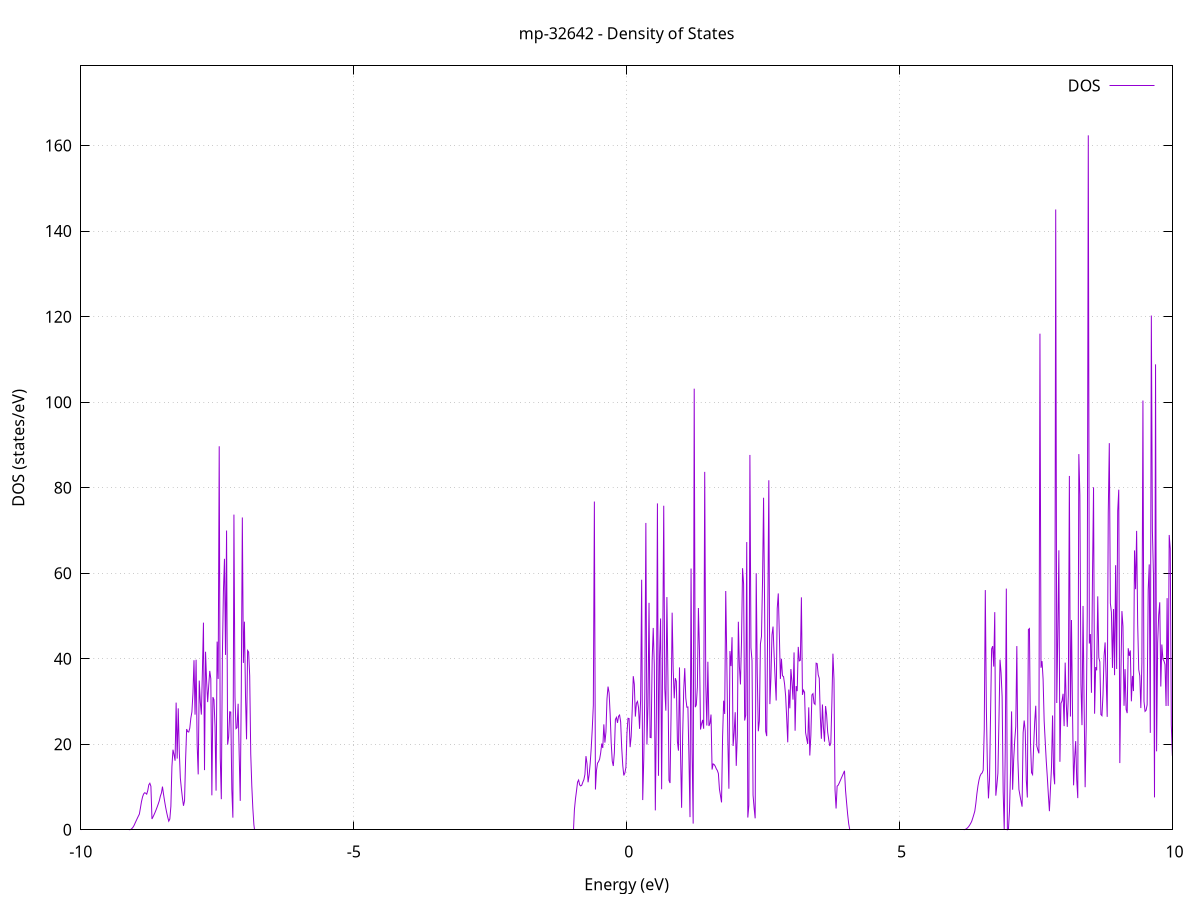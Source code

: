 set title 'mp-32642 - Density of States'
set xlabel 'Energy (eV)'
set ylabel 'DOS (states/eV)'
set grid
set xrange [-10:10]
set yrange [0:178.638]
set xzeroaxis lt -1
set terminal png size 800,600
set output 'mp-32642_dos_gnuplot.png'
plot '-' using 1:2 with lines title 'DOS'
-23.982300 0.000000
-23.963000 0.000000
-23.943800 0.000000
-23.924500 0.000000
-23.905300 0.000000
-23.886000 0.000000
-23.866800 0.000000
-23.847500 0.000000
-23.828300 0.000000
-23.809000 0.000000
-23.789800 0.000000
-23.770500 0.000000
-23.751300 0.000000
-23.732000 0.000000
-23.712800 0.000000
-23.693500 0.000000
-23.674300 0.000000
-23.655000 0.000000
-23.635800 0.000000
-23.616500 0.000000
-23.597300 0.000000
-23.578000 0.000000
-23.558800 0.000000
-23.539500 0.000000
-23.520200 0.000000
-23.501000 0.000000
-23.481700 0.000000
-23.462500 0.000000
-23.443200 0.000000
-23.424000 0.000000
-23.404700 0.000000
-23.385500 0.000000
-23.366200 0.000000
-23.347000 0.000000
-23.327700 0.000000
-23.308500 0.000000
-23.289200 0.000000
-23.270000 0.000000
-23.250700 0.000000
-23.231500 0.000000
-23.212200 0.000000
-23.193000 0.000000
-23.173700 0.000000
-23.154500 0.000000
-23.135200 0.000000
-23.116000 0.000000
-23.096700 0.000000
-23.077500 0.000000
-23.058200 0.000000
-23.038900 0.000000
-23.019700 0.000000
-23.000400 0.000000
-22.981200 0.000000
-22.961900 0.000000
-22.942700 0.000000
-22.923400 0.000000
-22.904200 0.000000
-22.884900 0.000000
-22.865700 0.000000
-22.846400 0.000000
-22.827200 0.000000
-22.807900 0.000000
-22.788700 0.000000
-22.769400 0.000000
-22.750200 0.000000
-22.730900 0.000000
-22.711700 0.000000
-22.692400 0.000000
-22.673200 0.000000
-22.653900 0.000000
-22.634700 0.000000
-22.615400 0.000000
-22.596200 0.000000
-22.576900 0.000000
-22.557600 0.000000
-22.538400 0.000000
-22.519100 0.000000
-22.499900 0.000000
-22.480600 0.000000
-22.461400 0.000000
-22.442100 0.000000
-22.422900 0.000000
-22.403600 0.000000
-22.384400 0.000000
-22.365100 0.000000
-22.345900 0.000000
-22.326600 0.000000
-22.307400 0.000000
-22.288100 0.000000
-22.268900 0.000000
-22.249600 0.000000
-22.230400 1508.034600
-22.211100 0.000000
-22.191900 0.000000
-22.172600 0.000000
-22.153400 0.000000
-22.134100 1215.139600
-22.114900 558.726700
-22.095600 218.735000
-22.076300 395.827000
-22.057100 176.282100
-22.037800 0.000000
-22.018600 0.000000
-21.999300 0.000000
-21.980100 0.000000
-21.960800 0.000000
-21.941600 0.000000
-21.922300 0.000000
-21.903100 27.648100
-21.883800 639.855400
-21.864600 22.235700
-21.845300 0.000000
-21.826100 0.000000
-21.806800 0.000000
-21.787600 0.000000
-21.768300 0.000000
-21.749100 0.000000
-21.729800 0.000000
-21.710600 0.000000
-21.691300 0.000000
-21.672100 0.000000
-21.652800 0.000000
-21.633600 0.000000
-21.614300 0.000000
-21.595000 0.000000
-21.575800 0.000000
-21.556500 0.000000
-21.537300 0.000000
-21.518000 0.000000
-21.498800 0.000000
-21.479500 0.000000
-21.460300 0.000000
-21.441000 0.000000
-21.421800 0.000000
-21.402500 0.000000
-21.383300 0.000000
-21.364000 0.000000
-21.344800 0.000000
-21.325500 0.000000
-21.306300 0.000000
-21.287000 0.000000
-21.267800 0.000000
-21.248500 0.000000
-21.229300 0.000000
-21.210000 0.000000
-21.190800 0.000000
-21.171500 0.000000
-21.152300 0.000000
-21.133000 0.000000
-21.113700 0.000000
-21.094500 0.000000
-21.075200 0.000000
-21.056000 0.000000
-21.036700 0.000000
-21.017500 0.000000
-20.998200 0.000000
-20.979000 0.000000
-20.959700 0.000000
-20.940500 0.000000
-20.921200 0.000000
-20.902000 0.000000
-20.882700 0.000000
-20.863500 0.000000
-20.844200 0.000000
-20.825000 0.000000
-20.805700 0.000000
-20.786500 0.000000
-20.767200 0.000000
-20.748000 0.000000
-20.728700 0.000000
-20.709500 0.000000
-20.690200 0.000000
-20.671000 0.000000
-20.651700 0.000000
-20.632400 0.000000
-20.613200 0.000000
-20.593900 0.000000
-20.574700 0.000000
-20.555400 0.000000
-20.536200 0.000000
-20.516900 0.000000
-20.497700 0.000000
-20.478400 0.000000
-20.459200 0.000000
-20.439900 0.000000
-20.420700 0.000000
-20.401400 0.000000
-20.382200 0.000000
-20.362900 0.000000
-20.343700 0.000000
-20.324400 0.000000
-20.305200 0.000000
-20.285900 0.000000
-20.266700 0.000000
-20.247400 0.000000
-20.228200 0.000000
-20.208900 0.000000
-20.189700 0.000000
-20.170400 0.000000
-20.151100 0.000000
-20.131900 0.000000
-20.112600 0.000000
-20.093400 0.000000
-20.074100 0.000000
-20.054900 0.000000
-20.035600 0.000000
-20.016400 0.000000
-19.997100 0.000000
-19.977900 0.000000
-19.958600 0.000000
-19.939400 0.000000
-19.920100 0.000000
-19.900900 0.000000
-19.881600 0.000000
-19.862400 0.000000
-19.843100 0.000000
-19.823900 0.000000
-19.804600 0.000000
-19.785400 0.000000
-19.766100 0.000000
-19.746900 0.000000
-19.727600 0.000000
-19.708400 0.000000
-19.689100 0.000000
-19.669800 0.000000
-19.650600 0.000000
-19.631300 0.000000
-19.612100 0.000000
-19.592800 0.000000
-19.573600 0.000000
-19.554300 0.000000
-19.535100 0.000000
-19.515800 0.000000
-19.496600 0.000000
-19.477300 0.000000
-19.458100 0.000000
-19.438800 0.000000
-19.419600 0.000000
-19.400300 0.000000
-19.381100 0.000000
-19.361800 0.000000
-19.342600 0.000000
-19.323300 0.000000
-19.304100 0.000000
-19.284800 0.000000
-19.265600 0.000000
-19.246300 0.000000
-19.227100 0.000000
-19.207800 0.000000
-19.188500 0.000000
-19.169300 0.000000
-19.150000 0.000000
-19.130800 0.000000
-19.111500 0.000000
-19.092300 0.000000
-19.073000 0.000000
-19.053800 0.000000
-19.034500 0.000000
-19.015300 0.000000
-18.996000 0.000000
-18.976800 0.000000
-18.957500 0.000000
-18.938300 0.000000
-18.919000 0.000000
-18.899800 0.000000
-18.880500 0.000000
-18.861300 0.000000
-18.842000 0.000000
-18.822800 0.000000
-18.803500 0.000000
-18.784300 0.000000
-18.765000 0.000000
-18.745700 0.000000
-18.726500 0.000000
-18.707200 0.000000
-18.688000 0.000000
-18.668700 0.000000
-18.649500 0.000000
-18.630200 0.000000
-18.611000 0.000000
-18.591700 0.000000
-18.572500 0.000000
-18.553200 0.000000
-18.534000 0.000000
-18.514700 0.000000
-18.495500 0.000000
-18.476200 0.000000
-18.457000 0.000000
-18.437700 0.000000
-18.418500 0.000000
-18.399200 0.000000
-18.380000 0.000000
-18.360700 0.000000
-18.341500 0.000000
-18.322200 0.000000
-18.303000 0.000000
-18.283700 0.000000
-18.264400 0.000000
-18.245200 0.000000
-18.225900 0.000000
-18.206700 0.000000
-18.187400 0.000000
-18.168200 0.000000
-18.148900 0.000000
-18.129700 0.000000
-18.110400 0.000000
-18.091200 0.000000
-18.071900 0.000000
-18.052700 0.000000
-18.033400 0.000000
-18.014200 0.000000
-17.994900 0.000000
-17.975700 0.000000
-17.956400 0.000000
-17.937200 0.000000
-17.917900 0.000000
-17.898700 0.000000
-17.879400 0.000000
-17.860200 0.000000
-17.840900 0.000000
-17.821700 0.000000
-17.802400 0.000000
-17.783100 0.000000
-17.763900 0.000000
-17.744600 0.000000
-17.725400 0.000000
-17.706100 0.000000
-17.686900 0.000000
-17.667600 0.000000
-17.648400 0.000000
-17.629100 0.000000
-17.609900 0.000000
-17.590600 0.000000
-17.571400 0.000000
-17.552100 0.000000
-17.532900 0.000000
-17.513600 0.000000
-17.494400 0.000000
-17.475100 0.000000
-17.455900 0.000000
-17.436600 0.000000
-17.417400 0.000000
-17.398100 0.000000
-17.378900 0.000000
-17.359600 0.000000
-17.340400 0.000000
-17.321100 0.000000
-17.301800 0.000000
-17.282600 0.000000
-17.263300 0.000000
-17.244100 0.000000
-17.224800 0.000000
-17.205600 0.000000
-17.186300 0.000000
-17.167100 0.000000
-17.147800 0.000000
-17.128600 0.000000
-17.109300 0.000000
-17.090100 0.000000
-17.070800 0.000000
-17.051600 0.000000
-17.032300 0.000000
-17.013100 0.000000
-16.993800 0.000000
-16.974600 0.000000
-16.955300 0.000000
-16.936100 0.000000
-16.916800 0.000000
-16.897600 0.000000
-16.878300 0.000000
-16.859100 0.000000
-16.839800 0.000000
-16.820500 0.000000
-16.801300 0.000000
-16.782000 0.000000
-16.762800 0.000000
-16.743500 0.000000
-16.724300 0.000000
-16.705000 0.000000
-16.685800 0.000000
-16.666500 0.000000
-16.647300 0.000000
-16.628000 0.000000
-16.608800 0.000000
-16.589500 0.000000
-16.570300 0.000000
-16.551000 0.000000
-16.531800 0.000000
-16.512500 0.000000
-16.493300 0.000000
-16.474000 0.000000
-16.454800 0.000000
-16.435500 0.000000
-16.416300 0.000000
-16.397000 0.000000
-16.377800 0.000000
-16.358500 0.000000
-16.339200 0.000000
-16.320000 0.000000
-16.300700 0.000000
-16.281500 0.000000
-16.262200 0.000000
-16.243000 0.000000
-16.223700 0.000000
-16.204500 0.000000
-16.185200 0.000000
-16.166000 0.000000
-16.146700 0.000000
-16.127500 0.000000
-16.108200 0.000000
-16.089000 0.000000
-16.069700 0.000000
-16.050500 0.000000
-16.031200 0.000000
-16.012000 0.000000
-15.992700 0.000000
-15.973500 0.000000
-15.954200 0.000000
-15.935000 0.000000
-15.915700 0.000000
-15.896500 0.000000
-15.877200 0.000000
-15.857900 0.000000
-15.838700 0.000000
-15.819400 0.000000
-15.800200 0.000000
-15.780900 0.000000
-15.761700 0.000000
-15.742400 0.000000
-15.723200 0.000000
-15.703900 0.000000
-15.684700 0.000000
-15.665400 0.000000
-15.646200 0.000000
-15.626900 0.000000
-15.607700 0.000000
-15.588400 0.000000
-15.569200 0.000000
-15.549900 0.000000
-15.530700 0.000000
-15.511400 0.000000
-15.492200 0.000000
-15.472900 0.000000
-15.453700 0.000000
-15.434400 0.000000
-15.415200 0.000000
-15.395900 0.000000
-15.376600 0.000000
-15.357400 0.000000
-15.338100 0.000000
-15.318900 0.000000
-15.299600 0.000000
-15.280400 0.000000
-15.261100 0.000000
-15.241900 0.000000
-15.222600 0.000000
-15.203400 0.000000
-15.184100 0.000000
-15.164900 0.000000
-15.145600 0.000000
-15.126400 0.000000
-15.107100 0.000000
-15.087900 0.000000
-15.068600 0.000000
-15.049400 0.000000
-15.030100 0.000000
-15.010900 0.000000
-14.991600 0.000000
-14.972400 0.000000
-14.953100 0.000000
-14.933900 0.000000
-14.914600 0.000000
-14.895300 0.000000
-14.876100 0.000000
-14.856800 0.000000
-14.837600 0.000000
-14.818300 0.000000
-14.799100 0.000000
-14.779800 0.000000
-14.760600 0.000000
-14.741300 0.000000
-14.722100 0.000000
-14.702800 0.000000
-14.683600 0.000000
-14.664300 0.000000
-14.645100 0.000000
-14.625800 0.000000
-14.606600 0.000000
-14.587300 0.000000
-14.568100 0.000000
-14.548800 0.000000
-14.529600 0.000000
-14.510300 0.000000
-14.491100 0.000000
-14.471800 0.000000
-14.452600 0.000000
-14.433300 0.000000
-14.414000 0.000000
-14.394800 0.000000
-14.375500 0.000000
-14.356300 0.000000
-14.337000 0.000000
-14.317800 0.000000
-14.298500 0.000000
-14.279300 0.000000
-14.260000 0.000000
-14.240800 0.000000
-14.221500 0.000000
-14.202300 0.000000
-14.183000 0.000000
-14.163800 0.000000
-14.144500 0.000000
-14.125300 0.000000
-14.106000 0.000000
-14.086800 0.000000
-14.067500 0.000000
-14.048300 0.000000
-14.029000 0.000000
-14.009800 0.000000
-13.990500 0.000000
-13.971300 0.000000
-13.952000 0.000000
-13.932700 0.000000
-13.913500 0.000000
-13.894200 0.000000
-13.875000 0.000000
-13.855700 0.000000
-13.836500 0.000000
-13.817200 0.000000
-13.798000 0.000000
-13.778700 0.000000
-13.759500 0.000000
-13.740200 0.000000
-13.721000 0.000000
-13.701700 0.000000
-13.682500 0.000000
-13.663200 0.000000
-13.644000 0.000000
-13.624700 0.000000
-13.605500 0.000000
-13.586200 0.000000
-13.567000 0.000000
-13.547700 0.000000
-13.528500 0.000000
-13.509200 0.000000
-13.490000 0.000000
-13.470700 0.000000
-13.451400 0.000000
-13.432200 0.000000
-13.412900 0.000000
-13.393700 0.000000
-13.374400 0.000000
-13.355200 0.000000
-13.335900 0.000000
-13.316700 0.000000
-13.297400 0.000000
-13.278200 0.000000
-13.258900 0.000000
-13.239700 0.000000
-13.220400 0.000000
-13.201200 0.000000
-13.181900 0.000000
-13.162700 0.000000
-13.143400 0.000000
-13.124200 0.000000
-13.104900 0.000000
-13.085700 0.000000
-13.066400 0.000000
-13.047200 0.000000
-13.027900 0.000000
-13.008700 0.000000
-12.989400 0.000000
-12.970100 0.000000
-12.950900 0.000000
-12.931600 0.000000
-12.912400 0.000000
-12.893100 0.000000
-12.873900 0.000000
-12.854600 0.000000
-12.835400 0.000000
-12.816100 0.000000
-12.796900 0.000000
-12.777600 0.000000
-12.758400 0.000000
-12.739100 0.000000
-12.719900 0.000000
-12.700600 0.000000
-12.681400 0.000000
-12.662100 0.000000
-12.642900 0.000000
-12.623600 0.000000
-12.604400 0.000000
-12.585100 0.000000
-12.565900 0.000000
-12.546600 0.000000
-12.527400 0.000000
-12.508100 0.000000
-12.488800 0.000000
-12.469600 0.000000
-12.450300 0.000000
-12.431100 0.000000
-12.411800 0.000000
-12.392600 0.000000
-12.373300 0.000000
-12.354100 0.000000
-12.334800 0.000000
-12.315600 0.000000
-12.296300 0.000000
-12.277100 0.000000
-12.257800 0.000000
-12.238600 0.000000
-12.219300 0.000000
-12.200100 0.000000
-12.180800 0.000000
-12.161600 0.000000
-12.142300 0.000000
-12.123100 0.000000
-12.103800 0.000000
-12.084600 0.000000
-12.065300 0.000000
-12.046100 0.000000
-12.026800 0.000000
-12.007500 0.000000
-11.988300 0.000000
-11.969000 0.000000
-11.949800 0.000000
-11.930500 0.000000
-11.911300 0.000000
-11.892000 0.000000
-11.872800 0.000000
-11.853500 0.000000
-11.834300 0.000000
-11.815000 0.000000
-11.795800 0.000000
-11.776500 0.000000
-11.757300 0.000000
-11.738000 0.000000
-11.718800 0.000000
-11.699500 0.000000
-11.680300 0.000000
-11.661000 0.000000
-11.641800 0.000000
-11.622500 0.000000
-11.603300 0.000000
-11.584000 0.000000
-11.564800 0.000000
-11.545500 0.000000
-11.526200 0.000000
-11.507000 0.000000
-11.487700 0.000000
-11.468500 0.000000
-11.449200 0.000000
-11.430000 0.000000
-11.410700 0.000000
-11.391500 0.000000
-11.372200 0.000000
-11.353000 0.000000
-11.333700 0.000000
-11.314500 0.000000
-11.295200 0.000000
-11.276000 0.000000
-11.256700 0.000000
-11.237500 0.000000
-11.218200 0.000000
-11.199000 0.000000
-11.179700 0.000000
-11.160500 0.000000
-11.141200 0.000000
-11.122000 0.000000
-11.102700 0.000000
-11.083500 0.000000
-11.064200 0.000000
-11.044900 0.000000
-11.025700 0.000000
-11.006400 0.000000
-10.987200 0.000000
-10.967900 0.000000
-10.948700 0.000000
-10.929400 0.000000
-10.910200 0.000000
-10.890900 0.000000
-10.871700 0.000000
-10.852400 0.000000
-10.833200 0.000000
-10.813900 0.000000
-10.794700 0.000000
-10.775400 0.000000
-10.756200 0.000000
-10.736900 0.000000
-10.717700 0.000000
-10.698400 0.000000
-10.679200 0.000000
-10.659900 0.000000
-10.640700 0.000000
-10.621400 0.000000
-10.602200 0.000000
-10.582900 0.000000
-10.563600 0.000000
-10.544400 0.000000
-10.525100 0.000000
-10.505900 0.000000
-10.486600 0.000000
-10.467400 0.000000
-10.448100 0.000000
-10.428900 0.000000
-10.409600 0.000000
-10.390400 0.000000
-10.371100 0.000000
-10.351900 0.000000
-10.332600 0.000000
-10.313400 0.000000
-10.294100 0.000000
-10.274900 0.000000
-10.255600 0.000000
-10.236400 0.000000
-10.217100 0.000000
-10.197900 0.000000
-10.178600 0.000000
-10.159400 0.000000
-10.140100 0.000000
-10.120900 0.000000
-10.101600 0.000000
-10.082300 0.000000
-10.063100 0.000000
-10.043800 0.000000
-10.024600 0.000000
-10.005300 0.000000
-9.986100 0.000000
-9.966800 0.000000
-9.947600 0.000000
-9.928300 0.000000
-9.909100 0.000000
-9.889800 0.000000
-9.870600 0.000000
-9.851300 0.000000
-9.832100 0.000000
-9.812800 0.000000
-9.793600 0.000000
-9.774300 0.000000
-9.755100 0.000000
-9.735800 0.000000
-9.716600 0.000000
-9.697300 0.000000
-9.678100 0.000000
-9.658800 0.000000
-9.639600 0.000000
-9.620300 0.000000
-9.601000 0.000000
-9.581800 0.000000
-9.562500 0.000000
-9.543300 0.000000
-9.524000 0.000000
-9.504800 0.000000
-9.485500 0.000000
-9.466300 0.000000
-9.447000 0.000000
-9.427800 0.000000
-9.408500 0.000000
-9.389300 0.000000
-9.370000 0.000000
-9.350800 0.000000
-9.331500 0.000000
-9.312300 0.000000
-9.293000 0.000000
-9.273800 0.000000
-9.254500 0.000000
-9.235300 0.000000
-9.216000 0.000000
-9.196800 0.000000
-9.177500 0.000000
-9.158300 0.000000
-9.139000 0.000000
-9.119700 0.000000
-9.100500 0.012100
-9.081200 0.111700
-9.062000 0.311800
-9.042700 0.612400
-9.023500 1.028300
-9.004200 1.583400
-8.985000 2.124800
-8.965700 2.652300
-8.946500 3.165900
-8.927200 3.665800
-8.908000 5.058700
-8.888700 6.547700
-8.869500 7.643400
-8.850200 8.345900
-8.831000 8.655100
-8.811700 8.571000
-8.792500 8.332700
-8.773200 9.163400
-8.754000 10.507000
-8.734700 10.878100
-8.715500 10.173800
-8.696200 2.521900
-8.677000 3.004400
-8.657700 3.529800
-8.638400 4.098200
-8.619200 4.709500
-8.599900 5.363700
-8.580700 6.060900
-8.561400 6.801100
-8.542200 7.872700
-8.522900 8.588600
-8.503700 10.088000
-8.484400 8.325100
-8.465200 6.729100
-8.445900 5.299800
-8.426700 4.037300
-8.407400 2.941500
-8.388200 2.012600
-8.368900 2.500800
-8.349700 5.473100
-8.330400 14.788900
-8.311200 18.729100
-8.291900 17.597400
-8.272700 16.143400
-8.253400 29.732300
-8.234200 16.651800
-8.214900 28.402000
-8.195700 18.380200
-8.176400 12.124100
-8.157100 9.586100
-8.137900 7.415000
-8.118600 5.610600
-8.099400 6.799100
-8.080100 16.375500
-8.060900 23.550000
-8.041600 22.939100
-8.022400 22.859100
-8.003100 23.784300
-7.983900 26.096300
-7.964600 27.564300
-7.945400 31.888000
-7.926100 39.655300
-7.906900 26.912400
-7.887600 39.761400
-7.868400 19.966200
-7.849100 12.956500
-7.829900 34.895900
-7.810600 29.868600
-7.791400 26.931100
-7.772100 36.984800
-7.752900 48.438100
-7.733600 13.940400
-7.714400 41.626400
-7.695100 34.770900
-7.675800 29.860900
-7.656600 33.707600
-7.637300 37.156800
-7.618100 35.302500
-7.598800 8.052300
-7.579600 31.021400
-7.560300 30.407900
-7.541100 24.158000
-7.521800 9.139900
-7.502600 44.001700
-7.483300 35.276000
-7.464100 89.687500
-7.444800 16.797500
-7.425600 7.153100
-7.406300 40.579400
-7.387100 55.801000
-7.367800 63.364200
-7.348600 40.888800
-7.329300 69.983300
-7.310100 19.891300
-7.290800 21.759900
-7.271600 27.589200
-7.252300 27.525900
-7.233100 9.427200
-7.213800 2.839400
-7.194500 73.697100
-7.175300 31.014000
-7.156000 23.649600
-7.136800 23.892400
-7.117500 29.474900
-7.098300 17.659100
-7.079000 6.756600
-7.059800 32.536600
-7.040500 73.028300
-7.021300 39.014000
-7.002000 48.657900
-6.982800 31.391700
-6.963500 21.153500
-6.944300 41.928500
-6.925000 41.559400
-6.905800 36.007800
-6.886500 17.751700
-6.867300 10.297500
-6.848000 4.974100
-6.828800 1.184800
-6.809500 0.000000
-6.790300 0.000000
-6.771000 0.000000
-6.751800 0.000000
-6.732500 0.000000
-6.713200 0.000000
-6.694000 0.000000
-6.674700 0.000000
-6.655500 0.000000
-6.636200 0.000000
-6.617000 0.000000
-6.597700 0.000000
-6.578500 0.000000
-6.559200 0.000000
-6.540000 0.000000
-6.520700 0.000000
-6.501500 0.000000
-6.482200 0.000000
-6.463000 0.000000
-6.443700 0.000000
-6.424500 0.000000
-6.405200 0.000000
-6.386000 0.000000
-6.366700 0.000000
-6.347500 0.000000
-6.328200 0.000000
-6.309000 0.000000
-6.289700 0.000000
-6.270500 0.000000
-6.251200 0.000000
-6.231900 0.000000
-6.212700 0.000000
-6.193400 0.000000
-6.174200 0.000000
-6.154900 0.000000
-6.135700 0.000000
-6.116400 0.000000
-6.097200 0.000000
-6.077900 0.000000
-6.058700 0.000000
-6.039400 0.000000
-6.020200 0.000000
-6.000900 0.000000
-5.981700 0.000000
-5.962400 0.000000
-5.943200 0.000000
-5.923900 0.000000
-5.904700 0.000000
-5.885400 0.000000
-5.866200 0.000000
-5.846900 0.000000
-5.827700 0.000000
-5.808400 0.000000
-5.789200 0.000000
-5.769900 0.000000
-5.750600 0.000000
-5.731400 0.000000
-5.712100 0.000000
-5.692900 0.000000
-5.673600 0.000000
-5.654400 0.000000
-5.635100 0.000000
-5.615900 0.000000
-5.596600 0.000000
-5.577400 0.000000
-5.558100 0.000000
-5.538900 0.000000
-5.519600 0.000000
-5.500400 0.000000
-5.481100 0.000000
-5.461900 0.000000
-5.442600 0.000000
-5.423400 0.000000
-5.404100 0.000000
-5.384900 0.000000
-5.365600 0.000000
-5.346400 0.000000
-5.327100 0.000000
-5.307900 0.000000
-5.288600 0.000000
-5.269300 0.000000
-5.250100 0.000000
-5.230800 0.000000
-5.211600 0.000000
-5.192300 0.000000
-5.173100 0.000000
-5.153800 0.000000
-5.134600 0.000000
-5.115300 0.000000
-5.096100 0.000000
-5.076800 0.000000
-5.057600 0.000000
-5.038300 0.000000
-5.019100 0.000000
-4.999800 0.000000
-4.980600 0.000000
-4.961300 0.000000
-4.942100 0.000000
-4.922800 0.000000
-4.903600 0.000000
-4.884300 0.000000
-4.865100 0.000000
-4.845800 0.000000
-4.826600 0.000000
-4.807300 0.000000
-4.788000 0.000000
-4.768800 0.000000
-4.749500 0.000000
-4.730300 0.000000
-4.711000 0.000000
-4.691800 0.000000
-4.672500 0.000000
-4.653300 0.000000
-4.634000 0.000000
-4.614800 0.000000
-4.595500 0.000000
-4.576300 0.000000
-4.557000 0.000000
-4.537800 0.000000
-4.518500 0.000000
-4.499300 0.000000
-4.480000 0.000000
-4.460800 0.000000
-4.441500 0.000000
-4.422300 0.000000
-4.403000 0.000000
-4.383800 0.000000
-4.364500 0.000000
-4.345300 0.000000
-4.326000 0.000000
-4.306700 0.000000
-4.287500 0.000000
-4.268200 0.000000
-4.249000 0.000000
-4.229700 0.000000
-4.210500 0.000000
-4.191200 0.000000
-4.172000 0.000000
-4.152700 0.000000
-4.133500 0.000000
-4.114200 0.000000
-4.095000 0.000000
-4.075700 0.000000
-4.056500 0.000000
-4.037200 0.000000
-4.018000 0.000000
-3.998700 0.000000
-3.979500 0.000000
-3.960200 0.000000
-3.941000 0.000000
-3.921700 0.000000
-3.902500 0.000000
-3.883200 0.000000
-3.864000 0.000000
-3.844700 0.000000
-3.825400 0.000000
-3.806200 0.000000
-3.786900 0.000000
-3.767700 0.000000
-3.748400 0.000000
-3.729200 0.000000
-3.709900 0.000000
-3.690700 0.000000
-3.671400 0.000000
-3.652200 0.000000
-3.632900 0.000000
-3.613700 0.000000
-3.594400 0.000000
-3.575200 0.000000
-3.555900 0.000000
-3.536700 0.000000
-3.517400 0.000000
-3.498200 0.000000
-3.478900 0.000000
-3.459700 0.000000
-3.440400 0.000000
-3.421200 0.000000
-3.401900 0.000000
-3.382700 0.000000
-3.363400 0.000000
-3.344100 0.000000
-3.324900 0.000000
-3.305600 0.000000
-3.286400 0.000000
-3.267100 0.000000
-3.247900 0.000000
-3.228600 0.000000
-3.209400 0.000000
-3.190100 0.000000
-3.170900 0.000000
-3.151600 0.000000
-3.132400 0.000000
-3.113100 0.000000
-3.093900 0.000000
-3.074600 0.000000
-3.055400 0.000000
-3.036100 0.000000
-3.016900 0.000000
-2.997600 0.000000
-2.978400 0.000000
-2.959100 0.000000
-2.939900 0.000000
-2.920600 0.000000
-2.901400 0.000000
-2.882100 0.000000
-2.862800 0.000000
-2.843600 0.000000
-2.824300 0.000000
-2.805100 0.000000
-2.785800 0.000000
-2.766600 0.000000
-2.747300 0.000000
-2.728100 0.000000
-2.708800 0.000000
-2.689600 0.000000
-2.670300 0.000000
-2.651100 0.000000
-2.631800 0.000000
-2.612600 0.000000
-2.593300 0.000000
-2.574100 0.000000
-2.554800 0.000000
-2.535600 0.000000
-2.516300 0.000000
-2.497100 0.000000
-2.477800 0.000000
-2.458600 0.000000
-2.439300 0.000000
-2.420100 0.000000
-2.400800 0.000000
-2.381500 0.000000
-2.362300 0.000000
-2.343000 0.000000
-2.323800 0.000000
-2.304500 0.000000
-2.285300 0.000000
-2.266000 0.000000
-2.246800 0.000000
-2.227500 0.000000
-2.208300 0.000000
-2.189000 0.000000
-2.169800 0.000000
-2.150500 0.000000
-2.131300 0.000000
-2.112000 0.000000
-2.092800 0.000000
-2.073500 0.000000
-2.054300 0.000000
-2.035000 0.000000
-2.015800 0.000000
-1.996500 0.000000
-1.977300 0.000000
-1.958000 0.000000
-1.938800 0.000000
-1.919500 0.000000
-1.900200 0.000000
-1.881000 0.000000
-1.861700 0.000000
-1.842500 0.000000
-1.823200 0.000000
-1.804000 0.000000
-1.784700 0.000000
-1.765500 0.000000
-1.746200 0.000000
-1.727000 0.000000
-1.707700 0.000000
-1.688500 0.000000
-1.669200 0.000000
-1.650000 0.000000
-1.630700 0.000000
-1.611500 0.000000
-1.592200 0.000000
-1.573000 0.000000
-1.553700 0.000000
-1.534500 0.000000
-1.515200 0.000000
-1.496000 0.000000
-1.476700 0.000000
-1.457500 0.000000
-1.438200 0.000000
-1.418900 0.000000
-1.399700 0.000000
-1.380400 0.000000
-1.361200 0.000000
-1.341900 0.000000
-1.322700 0.000000
-1.303400 0.000000
-1.284200 0.000000
-1.264900 0.000000
-1.245700 0.000000
-1.226400 0.000000
-1.207200 0.000000
-1.187900 0.000000
-1.168700 0.000000
-1.149400 0.000000
-1.130200 0.000000
-1.110900 0.000000
-1.091700 0.000000
-1.072400 0.000000
-1.053200 0.000000
-1.033900 0.000000
-1.014700 0.000000
-0.995400 0.000000
-0.976200 0.000000
-0.956900 4.703700
-0.937600 7.219100
-0.918400 9.110400
-0.899100 11.162200
-0.879900 11.628900
-0.860600 10.501000
-0.841400 10.251700
-0.822100 10.433700
-0.802900 11.126300
-0.783600 11.724800
-0.764400 12.948400
-0.745100 17.227000
-0.725900 15.412900
-0.706600 11.107600
-0.687400 12.828100
-0.668100 15.489800
-0.648900 19.092500
-0.629600 23.644200
-0.610400 29.102900
-0.591100 76.765500
-0.571900 9.410200
-0.552600 13.896900
-0.533400 15.574700
-0.514100 15.948300
-0.494900 16.542600
-0.475600 17.982100
-0.456300 20.159000
-0.437100 19.128600
-0.417800 24.652700
-0.398600 20.376600
-0.379300 22.890800
-0.360100 30.612600
-0.340800 33.480800
-0.321600 32.009200
-0.302300 27.104600
-0.283100 20.364500
-0.263800 16.073800
-0.244600 14.917200
-0.225300 17.987000
-0.206100 25.791400
-0.186800 26.283100
-0.167600 25.000100
-0.148300 26.552400
-0.129100 26.833400
-0.109800 25.216900
-0.090600 19.231100
-0.071300 15.054500
-0.052100 12.704200
-0.032800 13.267300
-0.013600 14.556700
0.005700 22.570100
0.025000 26.073300
0.044200 26.022000
0.063500 19.316300
0.082700 21.805100
0.102000 27.925900
0.121200 35.921100
0.140500 34.046700
0.159700 26.477700
0.179000 29.596600
0.198200 30.018400
0.217500 28.601200
0.236700 23.597000
0.256000 30.387600
0.275200 58.477600
0.294500 6.947300
0.313700 16.522900
0.333000 32.146900
0.352200 71.751700
0.371500 19.918300
0.390700 29.047600
0.410000 53.084400
0.429200 21.602000
0.448500 21.533600
0.467700 39.855500
0.487000 47.193900
0.506300 38.613100
0.525500 4.525800
0.544800 27.397600
0.564000 76.318400
0.583300 12.616200
0.602500 40.515100
0.621800 49.412800
0.641000 9.480800
0.660300 41.647900
0.679500 75.769900
0.698800 33.073500
0.718000 27.861000
0.737300 54.413900
0.756500 35.439900
0.775800 11.566300
0.795000 10.933500
0.814300 27.364100
0.833500 50.762400
0.852800 37.351500
0.872000 30.741000
0.891300 35.458700
0.910500 34.735800
0.929800 20.647000
0.949000 18.503400
0.968300 37.969700
0.987600 17.715500
1.006800 5.141800
1.026100 21.848200
1.045300 32.679100
1.064600 37.787300
1.083800 30.800500
1.103100 28.666200
1.122300 28.711600
1.141600 16.765700
1.160800 2.952900
1.180100 61.097100
1.199300 18.144200
1.218600 1.444700
1.237800 103.148600
1.257100 28.669700
1.276300 29.186300
1.295600 33.363800
1.314800 51.866600
1.334100 42.040700
1.353300 23.448400
1.372600 24.798200
1.391800 25.693800
1.411100 23.624900
1.430300 83.699300
1.449600 34.020300
1.468900 24.379400
1.488100 39.299300
1.507400 24.269400
1.526600 24.885100
1.545900 26.948700
1.565100 14.083900
1.584400 15.404600
1.603600 15.252900
1.622900 14.865300
1.642100 14.279700
1.661400 13.866100
1.680600 13.155300
1.699900 9.511300
1.719100 7.978500
1.738400 6.402400
1.757600 21.693800
1.776900 30.183400
1.796100 27.072800
1.815400 55.834700
1.834600 39.823200
1.853900 20.827900
1.873100 9.604600
1.892400 41.795600
1.911600 38.268800
1.930900 45.031900
1.950200 19.596700
1.969400 22.661400
1.988700 27.491500
2.007900 14.954300
2.027200 22.001500
2.046400 48.655400
2.065700 38.134900
2.084900 33.985200
2.104200 43.905100
2.123400 61.167300
2.142700 57.440900
2.161900 25.546400
2.181200 26.789500
2.200400 67.275200
2.219700 2.858800
2.238900 5.718400
2.258200 87.649800
2.277400 42.558700
2.296700 39.556900
2.315900 8.103100
2.335200 5.086000
2.354400 2.676800
2.373700 60.001500
2.392900 36.589800
2.412200 23.039600
2.431500 25.476500
2.450700 43.445800
2.470000 45.207500
2.489200 57.930200
2.508500 77.650600
2.527700 51.898600
2.547000 23.034200
2.566200 21.900000
2.585500 50.563700
2.604700 81.733700
2.624000 29.382900
2.643200 35.534300
2.662500 45.567600
2.681700 47.518100
2.701000 41.064300
2.720200 35.391000
2.739500 30.224100
2.758700 51.762200
2.778000 55.275400
2.797200 45.814400
2.816500 35.284400
2.835700 39.988300
2.855000 35.999300
2.874200 35.837800
2.893500 34.037700
2.912800 31.256200
2.932000 26.125800
2.951300 20.459200
2.970500 32.788700
2.989800 28.404300
3.009000 37.590100
3.028300 34.557800
3.047500 30.435500
3.066800 41.478000
3.086000 23.160800
3.105300 33.601300
3.124500 32.419300
3.143800 42.767400
3.163000 39.496500
3.182300 39.647700
3.201500 54.349300
3.220800 31.557000
3.240000 32.642800
3.259300 32.151100
3.278500 22.706200
3.297800 21.359100
3.317000 20.058400
3.336300 28.635800
3.355500 17.364000
3.374800 22.097400
3.394100 31.528200
3.413300 31.833500
3.432600 29.603900
3.451800 29.328900
3.471100 38.959700
3.490300 38.852500
3.509600 36.226300
3.528800 35.413400
3.548100 26.438100
3.567300 21.280000
3.586600 29.292300
3.605800 23.808100
3.625100 20.604800
3.644300 28.931900
3.663600 26.880100
3.682800 22.826900
3.702100 21.087200
3.721300 19.595700
3.740600 20.252300
3.759800 29.659400
3.779100 41.175100
3.798300 35.249800
3.817600 9.340100
3.836800 4.975700
3.856100 10.203000
3.875400 10.418400
3.894600 10.928700
3.913900 11.499700
3.933100 12.071100
3.952400 12.642900
3.971600 13.215000
3.990900 13.787500
4.010100 9.211700
4.029400 6.336300
4.048600 3.637500
4.067900 1.398500
4.087100 0.044300
4.106400 0.000000
4.125600 0.000000
4.144900 0.000000
4.164100 0.000000
4.183400 0.000000
4.202600 0.000000
4.221900 0.000000
4.241100 0.000000
4.260400 0.000000
4.279600 0.000000
4.298900 0.000000
4.318100 0.000000
4.337400 0.000000
4.356700 0.000000
4.375900 0.000000
4.395200 0.000000
4.414400 0.000000
4.433700 0.000000
4.452900 0.000000
4.472200 0.000000
4.491400 0.000000
4.510700 0.000000
4.529900 0.000000
4.549200 0.000000
4.568400 0.000000
4.587700 0.000000
4.606900 0.000000
4.626200 0.000000
4.645400 0.000000
4.664700 0.000000
4.683900 0.000000
4.703200 0.000000
4.722400 0.000000
4.741700 0.000000
4.760900 0.000000
4.780200 0.000000
4.799400 0.000000
4.818700 0.000000
4.838000 0.000000
4.857200 0.000000
4.876500 0.000000
4.895700 0.000000
4.915000 0.000000
4.934200 0.000000
4.953500 0.000000
4.972700 0.000000
4.992000 0.000000
5.011200 0.000000
5.030500 0.000000
5.049700 0.000000
5.069000 0.000000
5.088200 0.000000
5.107500 0.000000
5.126700 0.000000
5.146000 0.000000
5.165200 0.000000
5.184500 0.000000
5.203700 0.000000
5.223000 0.000000
5.242200 0.000000
5.261500 0.000000
5.280700 0.000000
5.300000 0.000000
5.319300 0.000000
5.338500 0.000000
5.357800 0.000000
5.377000 0.000000
5.396300 0.000000
5.415500 0.000000
5.434800 0.000000
5.454000 0.000000
5.473300 0.000000
5.492500 0.000000
5.511800 0.000000
5.531000 0.000000
5.550300 0.000000
5.569500 0.000000
5.588800 0.000000
5.608000 0.000000
5.627300 0.000000
5.646500 0.000000
5.665800 0.000000
5.685000 0.000000
5.704300 0.000000
5.723500 0.000000
5.742800 0.000000
5.762000 0.000000
5.781300 0.000000
5.800600 0.000000
5.819800 0.000000
5.839100 0.000000
5.858300 0.000000
5.877600 0.000000
5.896800 0.000000
5.916100 0.000000
5.935300 0.000000
5.954600 0.000000
5.973800 0.000000
5.993100 0.000000
6.012300 0.000000
6.031600 0.000000
6.050800 0.000000
6.070100 0.000000
6.089300 0.000000
6.108600 0.000000
6.127800 0.000000
6.147100 0.000000
6.166300 0.000000
6.185600 0.025600
6.204800 0.099200
6.224100 0.230800
6.243300 0.432400
6.262600 0.704100
6.281900 1.045800
6.301100 1.457600
6.320400 1.939500
6.339600 2.681100
6.358900 3.488600
6.378100 4.360500
6.397400 6.154900
6.416600 8.436100
6.435900 10.265000
6.455100 11.641600
6.474400 12.566000
6.493600 13.064900
6.512900 13.297600
6.532100 13.934100
6.551400 23.549200
6.570600 56.049700
6.589900 28.500700
6.609100 14.554400
6.628400 7.345700
6.647600 11.740400
6.666900 27.002600
6.686100 42.284600
6.705400 42.944800
6.724600 38.158600
6.743900 50.888900
6.763200 7.973500
6.782400 10.376200
6.801700 13.259000
6.820900 25.816100
6.840200 39.785200
6.859400 36.719700
6.878700 31.108100
6.897900 8.924200
6.917200 0.000000
6.936400 19.316900
6.955700 56.402800
6.974900 0.000000
6.994200 0.089200
7.013400 4.345800
7.032700 13.543200
7.051900 27.681400
7.071200 9.370800
7.090400 16.420800
7.109700 20.907700
7.128900 24.155500
7.148200 42.964600
7.167400 16.464000
7.186700 9.423000
7.205900 8.000800
7.225200 6.661700
7.244500 5.405900
7.263700 22.696000
7.283000 25.552900
7.302200 23.145100
7.321500 11.590200
7.340700 7.548000
7.360000 46.823300
7.379200 47.050700
7.398500 20.328400
7.417700 13.352300
7.437000 12.911200
7.456200 19.531900
7.475500 25.246100
7.494700 28.999900
7.514000 19.592200
7.533200 18.667900
7.552500 17.875800
7.571700 116.017700
7.591000 37.888000
7.610200 39.431000
7.629500 35.153300
7.648700 25.491900
7.668000 20.731700
7.687200 16.107100
7.706500 12.350800
7.725800 8.183100
7.745000 4.352400
7.764300 9.640400
7.783500 14.687900
7.802800 26.724400
7.822000 13.240500
7.841300 10.632500
7.860500 145.060500
7.879800 29.644500
7.899000 45.813000
7.918300 65.355200
7.937500 15.890000
7.956800 29.586300
7.976000 30.135000
7.995300 31.807100
8.014500 24.240800
8.033800 39.098400
8.053000 29.866700
8.072300 24.061600
8.091500 31.383000
8.110800 82.738800
8.130000 26.475100
8.149300 49.051200
8.168500 27.542000
8.187800 10.397600
8.207100 16.712600
8.226300 20.732400
8.245600 11.601600
8.264800 7.405200
8.284100 87.858300
8.303300 78.237500
8.322600 33.983000
8.341800 24.465400
8.361100 52.351500
8.380300 29.898100
8.399600 9.964600
8.418800 23.913100
8.438100 50.216300
8.457300 162.398400
8.476600 43.552000
8.495800 45.760000
8.515100 32.028800
8.534300 59.157800
8.553600 80.097500
8.572800 27.141900
8.592100 38.041300
8.611300 37.294700
8.630600 54.586500
8.649800 40.280200
8.669100 39.249800
8.688400 26.941500
8.707600 26.677600
8.726900 31.611500
8.746100 40.617700
8.765400 43.813800
8.784600 35.326100
8.803900 26.400700
8.823100 74.128500
8.842400 90.411300
8.861600 52.979700
8.880900 50.899300
8.900100 37.849300
8.919400 51.624800
8.938600 36.147300
8.957900 61.874600
8.977100 37.596400
8.996400 74.572600
9.015600 79.526800
9.034900 15.603400
9.054100 35.853500
9.073400 51.143100
9.092600 47.601500
9.111900 28.996700
9.131100 37.570100
9.150400 28.163700
9.169700 27.280500
9.188900 42.452200
9.208200 40.673100
9.227400 41.937400
9.246700 30.045600
9.265900 35.978200
9.285200 32.441600
9.304400 65.334700
9.323700 56.255900
9.342900 69.896800
9.362200 48.120700
9.381400 37.469200
9.400700 36.017200
9.419900 28.467500
9.439200 39.029100
9.458400 100.382200
9.477700 30.041500
9.496900 27.687700
9.516200 27.943700
9.535400 29.207800
9.554700 56.182500
9.573900 62.057100
9.593200 22.655700
9.612400 120.260800
9.631700 69.930200
9.651000 59.713100
9.670200 7.569000
9.689500 108.841400
9.708700 18.339800
9.728000 43.668500
9.747200 50.221300
9.766500 53.197900
9.785700 33.503000
9.805000 43.335200
9.824200 39.911300
9.843500 39.515000
9.862700 38.627300
9.882000 28.944500
9.901200 54.164400
9.920500 28.964300
9.939700 68.938400
9.959000 65.749700
9.978200 24.543000
9.997500 17.352600
10.016700 16.973800
10.036000 20.726400
10.055200 21.463900
10.074500 25.277600
10.093700 20.939000
10.113000 19.907400
10.132300 19.435300
10.151500 19.367700
10.170800 20.069100
10.190000 21.438400
10.209300 22.838100
10.228500 24.771700
10.247800 23.260600
10.267000 24.542700
10.286300 28.309300
10.305500 22.549000
10.324800 22.184000
10.344000 24.978400
10.363300 65.130300
10.382500 42.731200
10.401800 36.322800
10.421000 26.671500
10.440300 25.000700
10.459500 24.131700
10.478800 23.891400
10.498000 27.535000
10.517300 26.180300
10.536500 24.815700
10.555800 17.081500
10.575000 19.608100
10.594300 18.851300
10.613600 20.993000
10.632800 23.243300
10.652100 24.866900
10.671300 19.614500
10.690600 19.440000
10.709800 18.835700
10.729100 16.225300
10.748300 15.899800
10.767600 19.963100
10.786800 23.472300
10.806100 23.201500
10.825300 23.418800
10.844600 24.632100
10.863800 26.726200
10.883100 26.163000
10.902300 31.942500
10.921600 26.071000
10.940800 22.213100
10.960100 25.087800
10.979300 47.195600
10.998600 28.154700
11.017800 28.352200
11.037100 48.812000
11.056300 44.403300
11.075600 38.542900
11.094900 30.385700
11.114100 29.988400
11.133400 14.622200
11.152600 13.900700
11.171900 12.339700
11.191100 11.443700
11.210400 14.752800
11.229600 22.599500
11.248900 41.511000
11.268100 45.383300
11.287400 36.280200
11.306600 32.735400
11.325900 37.563300
11.345100 51.022400
11.364400 50.347900
11.383600 30.134100
11.402900 15.786100
11.422100 18.586800
11.441400 38.540000
11.460600 33.067500
11.479900 30.568500
11.499100 31.200000
11.518400 43.176100
11.537600 32.994300
11.556900 39.604300
11.576200 21.172300
11.595400 24.920300
11.614700 21.281300
11.633900 23.705500
11.653200 28.128500
11.672400 34.007800
11.691700 32.336700
11.710900 15.784900
11.730200 18.738100
11.749400 23.164800
11.768700 11.465200
11.787900 11.457900
11.807200 29.490100
11.826400 28.398100
11.845700 30.860500
11.864900 18.538100
11.884200 13.338400
11.903400 44.645300
11.922700 20.517000
11.941900 8.226500
11.961200 4.757300
11.980400 6.457500
11.999700 8.368800
12.018900 19.019700
12.038200 18.989400
12.057500 18.964900
12.076700 18.953700
12.096000 18.992700
12.115200 39.664500
12.134500 27.022500
12.153700 23.711100
12.173000 8.190400
12.192200 12.816800
12.211500 16.871200
12.230700 16.213900
12.250000 15.661800
12.269200 15.279600
12.288500 5.205500
12.307700 6.389900
12.327000 10.864000
12.346200 15.304800
12.365500 17.869000
12.384700 18.556500
12.404000 18.345100
12.423200 20.555200
12.442500 10.156600
12.461700 12.236100
12.481000 13.520500
12.500200 14.009700
12.519500 15.221700
12.538800 18.523400
12.558000 16.328300
12.577300 6.236300
12.596500 7.511300
12.615800 8.212400
12.635000 8.339400
12.654300 7.888800
12.673500 7.396000
12.692800 7.722100
12.712000 7.918200
12.731300 7.539200
12.750500 6.585400
12.769800 5.056500
12.789000 0.000000
12.808300 0.000000
12.827500 0.000000
12.846800 0.000000
12.866000 0.000000
12.885300 0.000000
12.904500 0.000000
12.923800 0.000000
12.943000 0.000000
12.962300 0.000000
12.981500 0.000000
13.000800 0.000000
13.020100 0.000000
13.039300 0.000000
13.058600 0.000000
13.077800 0.000000
13.097100 0.000000
13.116300 0.000000
13.135600 0.000000
13.154800 0.000000
13.174100 0.000000
13.193300 0.000000
13.212600 0.000000
13.231800 0.000000
13.251100 0.000000
13.270300 0.000000
13.289600 0.000000
13.308800 0.000000
13.328100 0.000000
13.347300 0.000000
13.366600 0.000000
13.385800 0.000000
13.405100 0.000000
13.424300 0.000000
13.443600 0.000000
13.462800 0.000000
13.482100 0.000000
13.501400 0.000000
13.520600 0.000000
13.539900 0.000000
13.559100 0.000000
13.578400 0.000000
13.597600 0.000000
13.616900 0.000000
13.636100 0.000000
13.655400 0.000000
13.674600 0.000000
13.693900 0.000000
13.713100 0.000000
13.732400 0.000000
13.751600 0.000000
13.770900 0.000000
13.790100 0.000000
13.809400 0.000000
13.828600 0.000000
13.847900 0.000000
13.867100 0.000000
13.886400 0.000000
13.905600 0.000000
13.924900 0.000000
13.944100 0.000000
13.963400 0.000000
13.982700 0.000000
14.001900 0.000000
14.021200 0.000000
14.040400 0.000000
14.059700 0.000000
14.078900 0.000000
14.098200 0.000000
14.117400 0.000000
14.136700 0.000000
14.155900 0.000000
14.175200 0.000000
14.194400 0.000000
14.213700 0.000000
14.232900 0.000000
14.252200 0.000000
14.271400 0.000000
14.290700 0.000000
14.309900 0.000000
14.329200 0.000000
14.348400 0.000000
14.367700 0.000000
14.386900 0.000000
14.406200 0.000000
14.425400 0.000000
14.444700 0.000000
14.464000 0.000000
14.483200 0.000000
14.502500 0.000000
14.521700 0.000000
e
